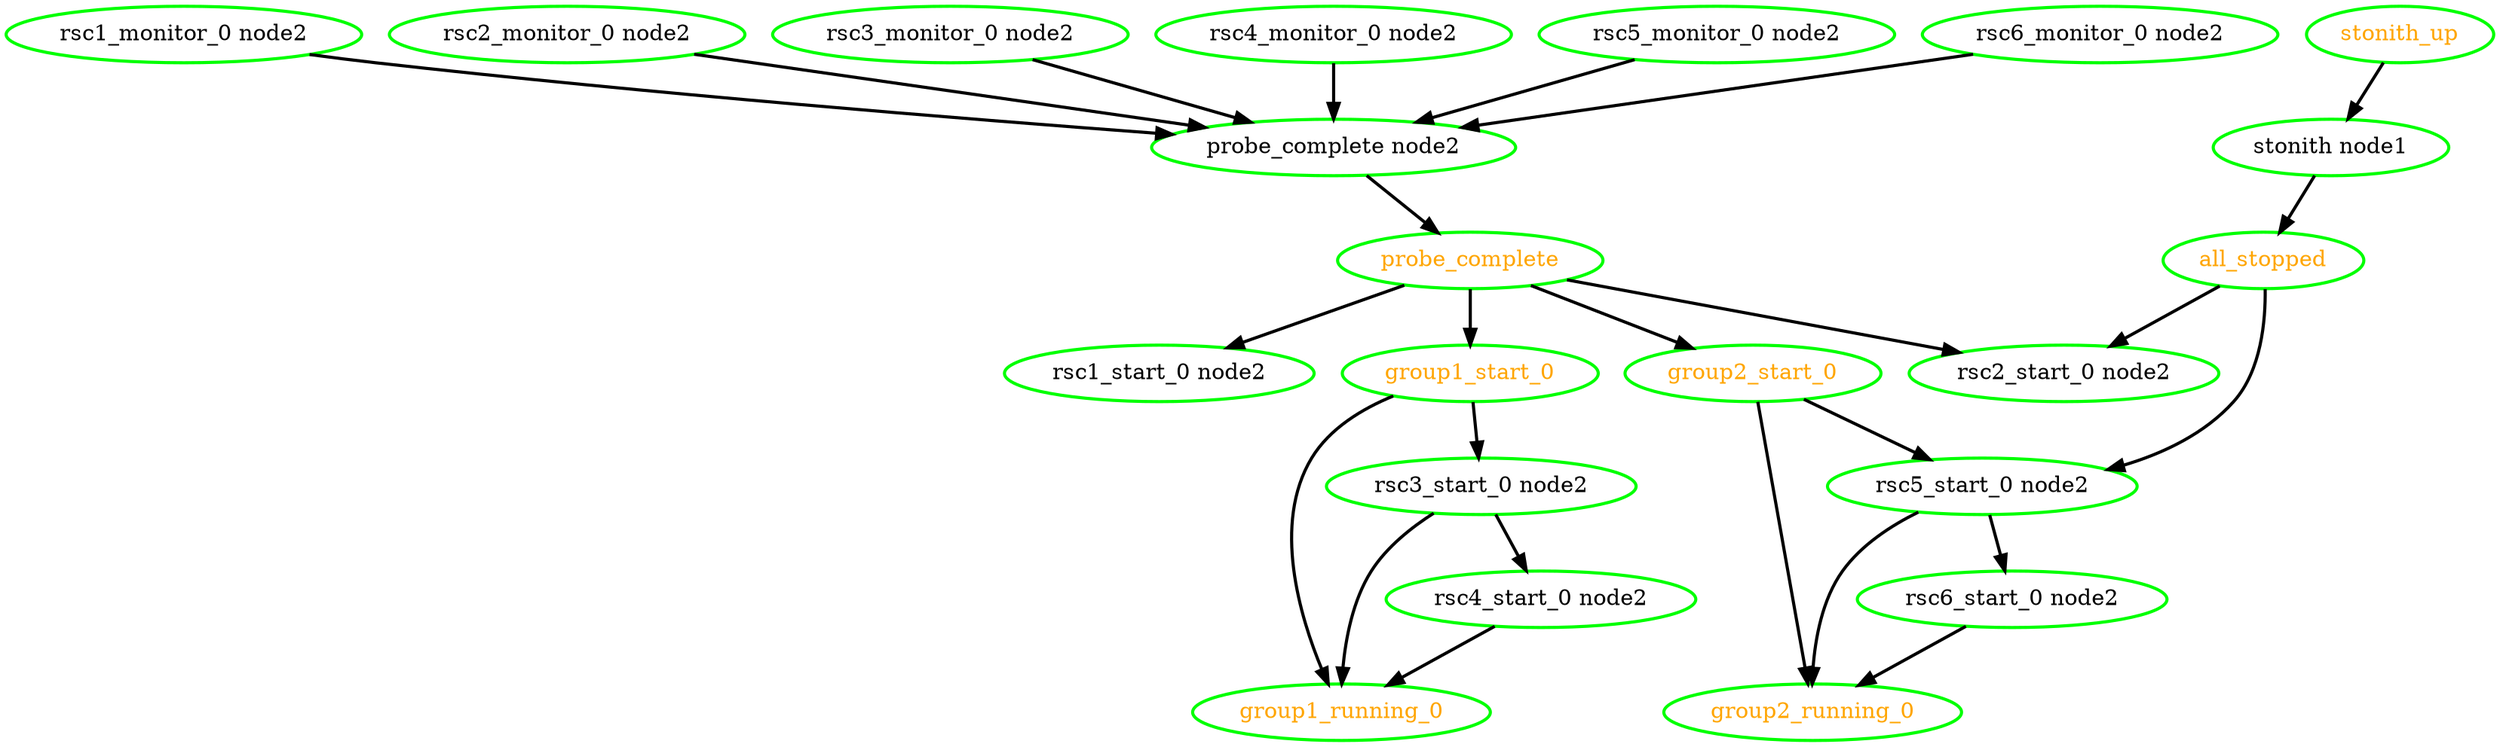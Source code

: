  digraph "g" {
"all_stopped" -> "rsc2_start_0 node2" [ style = bold]
"all_stopped" -> "rsc5_start_0 node2" [ style = bold]
"all_stopped" [ style=bold color="green" fontcolor="orange"  ]
"group1_running_0" [ style=bold color="green" fontcolor="orange" ]
"group1_start_0" -> "group1_running_0" [ style = bold]
"group1_start_0" -> "rsc3_start_0 node2" [ style = bold]
"group1_start_0" [ style=bold color="green" fontcolor="orange" ]
"group2_running_0" [ style=bold color="green" fontcolor="orange" ]
"group2_start_0" -> "group2_running_0" [ style = bold]
"group2_start_0" -> "rsc5_start_0 node2" [ style = bold]
"group2_start_0" [ style=bold color="green" fontcolor="orange" ]
"probe_complete node2" -> "probe_complete" [ style = bold]
"probe_complete node2" [ style=bold color="green" fontcolor="black" ]
"probe_complete" -> "group1_start_0" [ style = bold]
"probe_complete" -> "group2_start_0" [ style = bold]
"probe_complete" -> "rsc1_start_0 node2" [ style = bold]
"probe_complete" -> "rsc2_start_0 node2" [ style = bold]
"probe_complete" [ style=bold color="green" fontcolor="orange" ]
"rsc1_monitor_0 node2" -> "probe_complete node2" [ style = bold]
"rsc1_monitor_0 node2" [ style=bold color="green" fontcolor="black" ]
"rsc1_start_0 node2" [ style=bold color="green" fontcolor="black" ]
"rsc2_monitor_0 node2" -> "probe_complete node2" [ style = bold]
"rsc2_monitor_0 node2" [ style=bold color="green" fontcolor="black" ]
"rsc2_start_0 node2" [ style=bold color="green" fontcolor="black" ]
"rsc3_monitor_0 node2" -> "probe_complete node2" [ style = bold]
"rsc3_monitor_0 node2" [ style=bold color="green" fontcolor="black" ]
"rsc3_start_0 node2" -> "group1_running_0" [ style = bold]
"rsc3_start_0 node2" -> "rsc4_start_0 node2" [ style = bold]
"rsc3_start_0 node2" [ style=bold color="green" fontcolor="black" ]
"rsc4_monitor_0 node2" -> "probe_complete node2" [ style = bold]
"rsc4_monitor_0 node2" [ style=bold color="green" fontcolor="black" ]
"rsc4_start_0 node2" -> "group1_running_0" [ style = bold]
"rsc4_start_0 node2" [ style=bold color="green" fontcolor="black" ]
"rsc5_monitor_0 node2" -> "probe_complete node2" [ style = bold]
"rsc5_monitor_0 node2" [ style=bold color="green" fontcolor="black" ]
"rsc5_start_0 node2" -> "group2_running_0" [ style = bold]
"rsc5_start_0 node2" -> "rsc6_start_0 node2" [ style = bold]
"rsc5_start_0 node2" [ style=bold color="green" fontcolor="black" ]
"rsc6_monitor_0 node2" -> "probe_complete node2" [ style = bold]
"rsc6_monitor_0 node2" [ style=bold color="green" fontcolor="black" ]
"rsc6_start_0 node2" -> "group2_running_0" [ style = bold]
"rsc6_start_0 node2" [ style=bold color="green" fontcolor="black" ]
"stonith node1" -> "all_stopped" [ style = bold]
"stonith node1" [ style=bold color="green" fontcolor="black" ]
"stonith_up" -> "stonith node1" [ style = bold]
"stonith_up" [ style=bold color="green" fontcolor="orange"  ]
}
